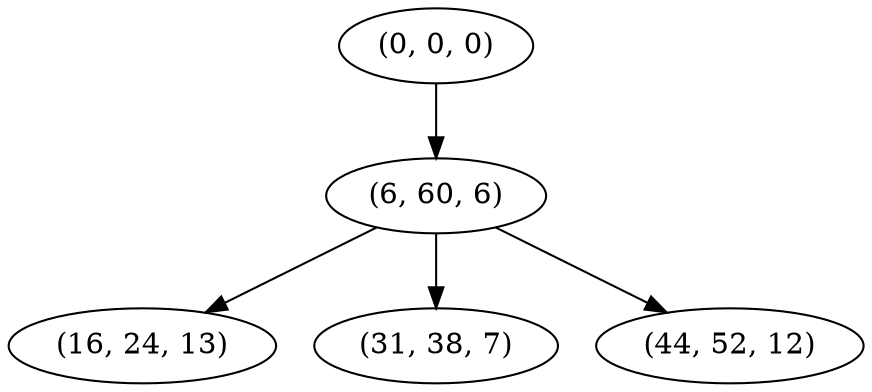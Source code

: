 digraph tree {
    "(0, 0, 0)";
    "(6, 60, 6)";
    "(16, 24, 13)";
    "(31, 38, 7)";
    "(44, 52, 12)";
    "(0, 0, 0)" -> "(6, 60, 6)";
    "(6, 60, 6)" -> "(16, 24, 13)";
    "(6, 60, 6)" -> "(31, 38, 7)";
    "(6, 60, 6)" -> "(44, 52, 12)";
}
